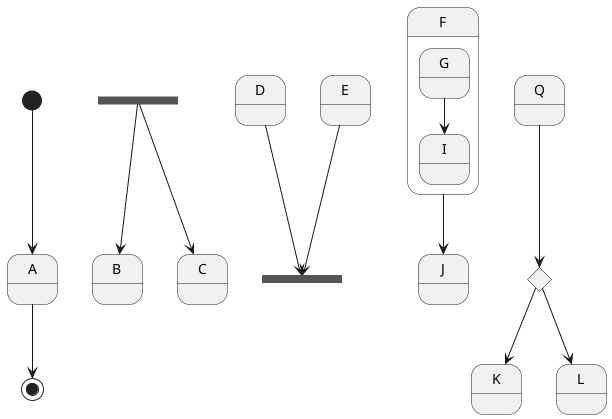 @startuml

[*] --> A
A --> [*]


state Fork <<fork>>
state Join <<join>>

Fork --> B
Fork --> C


D --> Join
E --> Join


state F {
    G --> I
}

F --> J


state Choice <<choice>>

Q --> Choice
Choice --> K
Choice --> L

@enduml